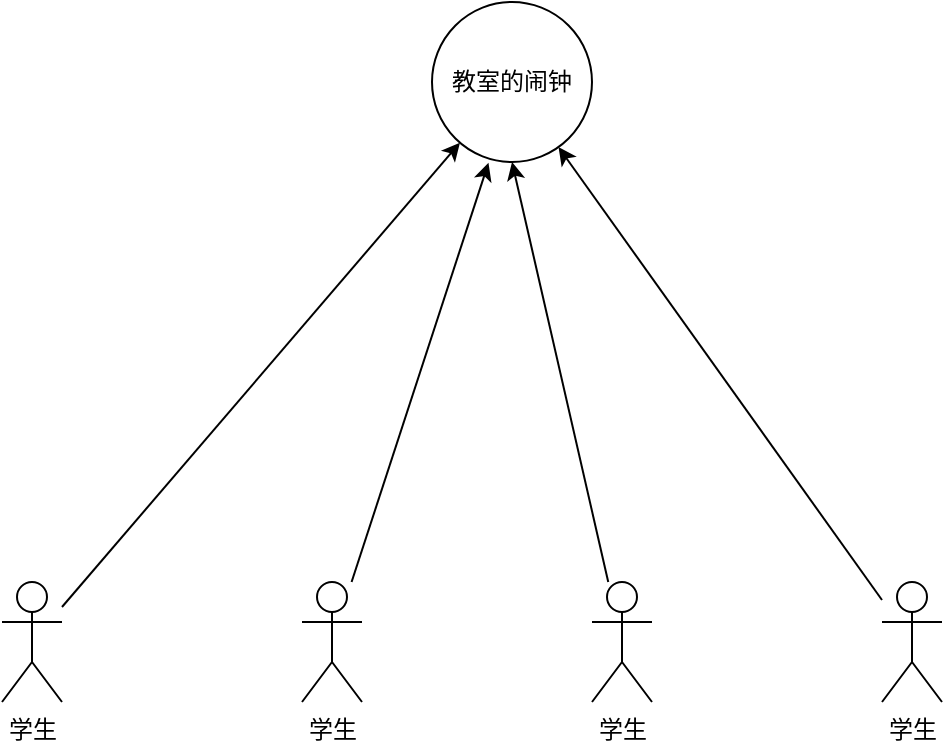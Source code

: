 <mxfile>
    <diagram id="kts4ZHGPrv6_70sy_ZbJ" name="Page-1">
        <mxGraphModel dx="1030" dy="859" grid="1" gridSize="10" guides="1" tooltips="1" connect="1" arrows="1" fold="1" page="1" pageScale="1" pageWidth="850" pageHeight="1100" math="0" shadow="0">
            <root>
                <mxCell id="0"/>
                <mxCell id="1" parent="0"/>
                <mxCell id="2" value="教室的闹钟" style="ellipse;whiteSpace=wrap;html=1;aspect=fixed;" parent="1" vertex="1">
                    <mxGeometry x="402" y="157" width="80" height="80" as="geometry"/>
                </mxCell>
                <mxCell id="10" style="edgeStyle=none;html=1;" parent="1" source="3" target="2" edge="1">
                    <mxGeometry relative="1" as="geometry"/>
                </mxCell>
                <mxCell id="3" value="学生" style="shape=umlActor;verticalLabelPosition=bottom;verticalAlign=top;html=1;outlineConnect=0;" parent="1" vertex="1">
                    <mxGeometry x="187" y="447" width="30" height="60" as="geometry"/>
                </mxCell>
                <mxCell id="12" style="edgeStyle=none;html=1;entryX=0.5;entryY=1;entryDx=0;entryDy=0;" parent="1" source="4" edge="1" target="2">
                    <mxGeometry relative="1" as="geometry">
                        <mxPoint x="447" y="247" as="targetPoint"/>
                    </mxGeometry>
                </mxCell>
                <mxCell id="4" value="学生" style="shape=umlActor;verticalLabelPosition=bottom;verticalAlign=top;html=1;outlineConnect=0;" parent="1" vertex="1">
                    <mxGeometry x="482" y="447" width="30" height="60" as="geometry"/>
                </mxCell>
                <mxCell id="11" style="edgeStyle=none;html=1;entryX=0.353;entryY=1.005;entryDx=0;entryDy=0;entryPerimeter=0;" parent="1" source="6" target="2" edge="1">
                    <mxGeometry relative="1" as="geometry"/>
                </mxCell>
                <mxCell id="6" value="学生" style="shape=umlActor;verticalLabelPosition=bottom;verticalAlign=top;html=1;outlineConnect=0;" parent="1" vertex="1">
                    <mxGeometry x="337" y="447" width="30" height="60" as="geometry"/>
                </mxCell>
                <mxCell id="13" style="edgeStyle=none;html=1;" parent="1" source="7" target="2" edge="1">
                    <mxGeometry relative="1" as="geometry"/>
                </mxCell>
                <mxCell id="7" value="学生" style="shape=umlActor;verticalLabelPosition=bottom;verticalAlign=top;html=1;outlineConnect=0;" parent="1" vertex="1">
                    <mxGeometry x="627" y="447" width="30" height="60" as="geometry"/>
                </mxCell>
            </root>
        </mxGraphModel>
    </diagram>
</mxfile>